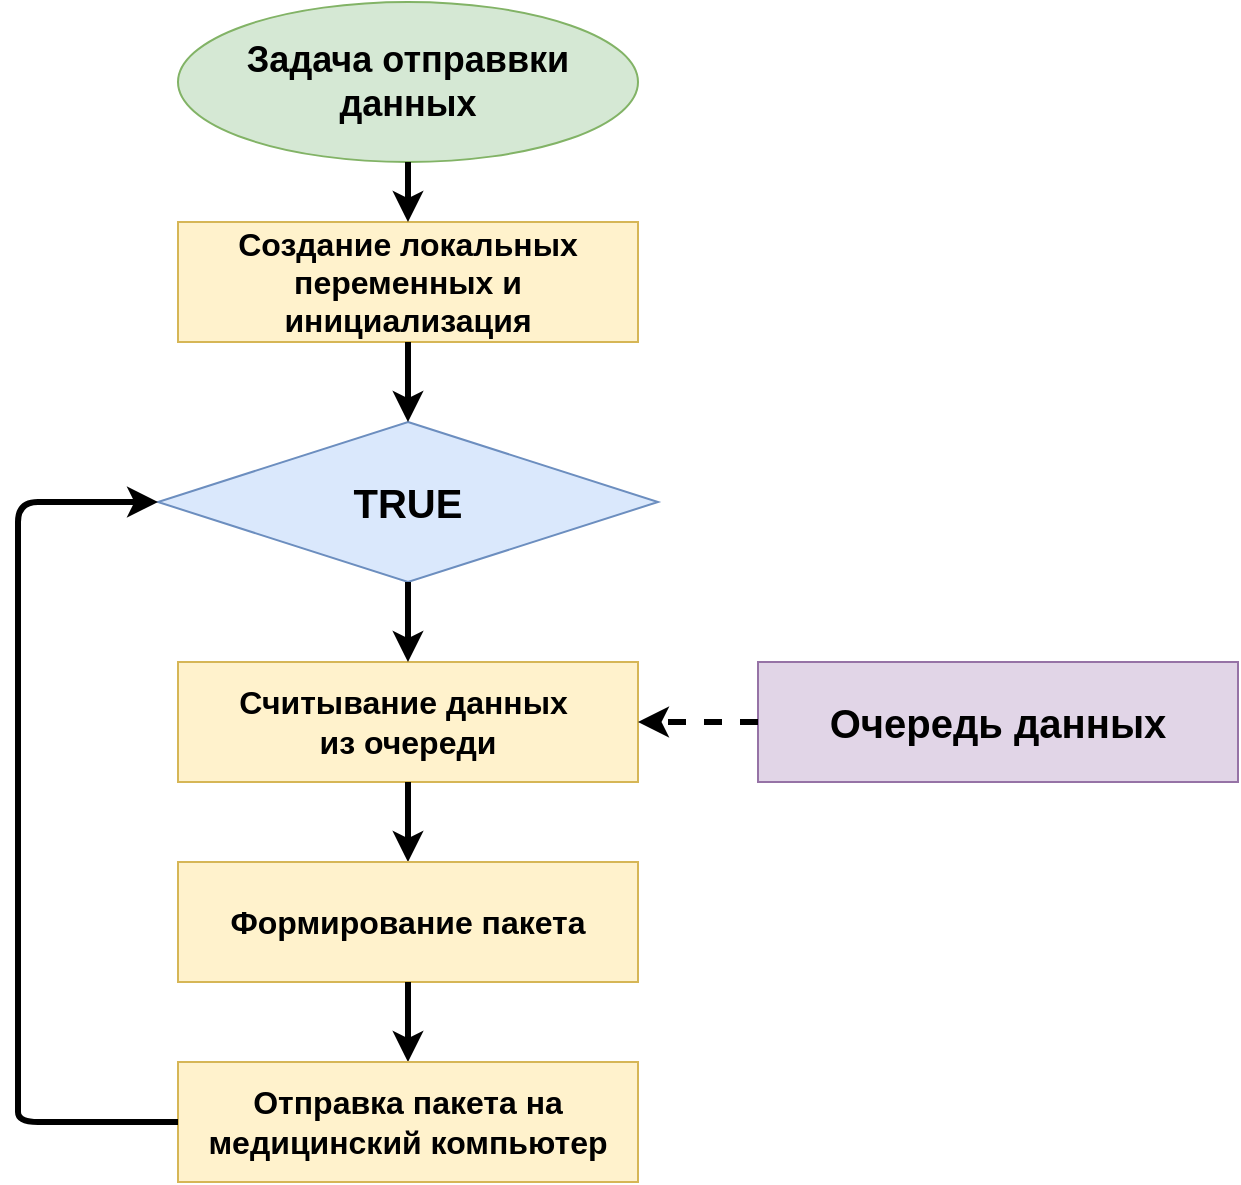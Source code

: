 <mxfile version="13.1.14" type="device"><diagram id="d0ew1kFdEhgVXLFHOzm9" name="Page-1"><mxGraphModel dx="573" dy="876" grid="1" gridSize="10" guides="1" tooltips="1" connect="1" arrows="1" fold="1" page="1" pageScale="1" pageWidth="1100" pageHeight="850" math="0" shadow="0"><root><mxCell id="0"/><mxCell id="1" parent="0"/><mxCell id="CZlw3XROxs8ugrv0O5-6-15" value="&lt;font style=&quot;font-size: 18px&quot;&gt;&lt;b&gt;Задача отправвки данных&lt;br&gt;&lt;/b&gt;&lt;/font&gt;" style="ellipse;whiteSpace=wrap;html=1;fillColor=#d5e8d4;strokeColor=#82b366;" vertex="1" parent="1"><mxGeometry x="1340" y="140" width="230" height="80" as="geometry"/></mxCell><mxCell id="CZlw3XROxs8ugrv0O5-6-26" value="&lt;font style=&quot;font-size: 16px&quot;&gt;&lt;b&gt;Создание локальных переменных и инициализация&lt;/b&gt;&lt;/font&gt;" style="rounded=0;whiteSpace=wrap;html=1;fillColor=#fff2cc;strokeColor=#d6b656;" vertex="1" parent="1"><mxGeometry x="1340" y="250" width="230" height="60" as="geometry"/></mxCell><mxCell id="CZlw3XROxs8ugrv0O5-6-31" value="" style="endArrow=classic;html=1;exitX=0.5;exitY=1;exitDx=0;exitDy=0;entryX=0.5;entryY=0;entryDx=0;entryDy=0;strokeWidth=3;" edge="1" parent="1" source="CZlw3XROxs8ugrv0O5-6-15" target="CZlw3XROxs8ugrv0O5-6-26"><mxGeometry width="50" height="50" relative="1" as="geometry"><mxPoint x="485" y="260" as="sourcePoint"/><mxPoint x="485" y="290" as="targetPoint"/></mxGeometry></mxCell><mxCell id="CZlw3XROxs8ugrv0O5-6-70" value="&lt;font style=&quot;font-size: 16px&quot;&gt;&lt;b&gt;Считывание данных&amp;nbsp;&lt;br&gt;из очереди&lt;br&gt;&lt;/b&gt;&lt;/font&gt;" style="rounded=0;whiteSpace=wrap;html=1;fillColor=#fff2cc;strokeColor=#d6b656;" vertex="1" parent="1"><mxGeometry x="1340" y="470" width="230" height="60" as="geometry"/></mxCell><mxCell id="CZlw3XROxs8ugrv0O5-6-72" value="" style="endArrow=classic;html=1;exitX=0.5;exitY=1;exitDx=0;exitDy=0;entryX=0.5;entryY=0;entryDx=0;entryDy=0;strokeWidth=3;" edge="1" parent="1" target="CZlw3XROxs8ugrv0O5-6-73"><mxGeometry width="50" height="50" relative="1" as="geometry"><mxPoint x="1455" y="530" as="sourcePoint"/><mxPoint x="1455.0" y="560" as="targetPoint"/></mxGeometry></mxCell><mxCell id="CZlw3XROxs8ugrv0O5-6-73" value="&lt;font style=&quot;font-size: 16px&quot;&gt;&lt;b&gt;Формирование пакета&lt;br&gt;&lt;/b&gt;&lt;/font&gt;" style="rounded=0;whiteSpace=wrap;html=1;fillColor=#fff2cc;strokeColor=#d6b656;" vertex="1" parent="1"><mxGeometry x="1340" y="570" width="230" height="60" as="geometry"/></mxCell><mxCell id="CZlw3XROxs8ugrv0O5-6-74" value="" style="endArrow=classic;html=1;entryX=0.5;entryY=0;entryDx=0;entryDy=0;strokeWidth=3;" edge="1" parent="1" target="CZlw3XROxs8ugrv0O5-6-75"><mxGeometry width="50" height="50" relative="1" as="geometry"><mxPoint x="1455" y="630" as="sourcePoint"/><mxPoint x="1455.0" y="650" as="targetPoint"/></mxGeometry></mxCell><mxCell id="CZlw3XROxs8ugrv0O5-6-75" value="&lt;font style=&quot;font-size: 16px&quot;&gt;&lt;b&gt;Отправка пакета на&lt;br&gt;медицинский компьютер&lt;br&gt;&lt;/b&gt;&lt;/font&gt;" style="rounded=0;whiteSpace=wrap;html=1;fillColor=#fff2cc;strokeColor=#d6b656;" vertex="1" parent="1"><mxGeometry x="1340" y="670" width="230" height="60" as="geometry"/></mxCell><mxCell id="CZlw3XROxs8ugrv0O5-6-78" value="&lt;font style=&quot;font-size: 20px&quot;&gt;&lt;b&gt;TRUE&lt;/b&gt;&lt;/font&gt;" style="rhombus;whiteSpace=wrap;html=1;fillColor=#dae8fc;strokeColor=#6c8ebf;" vertex="1" parent="1"><mxGeometry x="1330" y="350" width="250" height="80" as="geometry"/></mxCell><mxCell id="CZlw3XROxs8ugrv0O5-6-79" value="" style="endArrow=classic;html=1;exitX=0.5;exitY=1;exitDx=0;exitDy=0;entryX=0.5;entryY=0;entryDx=0;entryDy=0;strokeWidth=3;" edge="1" parent="1" source="CZlw3XROxs8ugrv0O5-6-78" target="CZlw3XROxs8ugrv0O5-6-70"><mxGeometry width="50" height="50" relative="1" as="geometry"><mxPoint x="1475" y="220" as="sourcePoint"/><mxPoint x="1455" y="460" as="targetPoint"/></mxGeometry></mxCell><mxCell id="CZlw3XROxs8ugrv0O5-6-80" value="" style="endArrow=classic;html=1;exitX=0;exitY=0.5;exitDx=0;exitDy=0;strokeWidth=3;entryX=0;entryY=0.5;entryDx=0;entryDy=0;" edge="1" parent="1" target="CZlw3XROxs8ugrv0O5-6-78" source="CZlw3XROxs8ugrv0O5-6-75"><mxGeometry width="50" height="50" relative="1" as="geometry"><mxPoint x="1340" y="690.0" as="sourcePoint"/><mxPoint x="1475" y="680" as="targetPoint"/><Array as="points"><mxPoint x="1260" y="700"/><mxPoint x="1260" y="690"/><mxPoint x="1260" y="390"/></Array></mxGeometry></mxCell><mxCell id="CZlw3XROxs8ugrv0O5-6-84" value="" style="endArrow=classic;html=1;exitX=0.5;exitY=1;exitDx=0;exitDy=0;strokeWidth=3;" edge="1" parent="1" source="CZlw3XROxs8ugrv0O5-6-26"><mxGeometry width="50" height="50" relative="1" as="geometry"><mxPoint x="1465" y="440" as="sourcePoint"/><mxPoint x="1455" y="350" as="targetPoint"/></mxGeometry></mxCell><mxCell id="CZlw3XROxs8ugrv0O5-6-86" value="&lt;font style=&quot;font-size: 20px&quot;&gt;&lt;b&gt;Очередь данных&lt;/b&gt;&lt;/font&gt;" style="rounded=0;whiteSpace=wrap;html=1;fillColor=#e1d5e7;strokeColor=#9673a6;" vertex="1" parent="1"><mxGeometry x="1630" y="470" width="240" height="60" as="geometry"/></mxCell><mxCell id="CZlw3XROxs8ugrv0O5-6-87" value="" style="endArrow=classic;html=1;exitX=0;exitY=0.5;exitDx=0;exitDy=0;entryX=1;entryY=0.5;entryDx=0;entryDy=0;strokeWidth=3;dashed=1;" edge="1" parent="1" source="CZlw3XROxs8ugrv0O5-6-86" target="CZlw3XROxs8ugrv0O5-6-70"><mxGeometry width="50" height="50" relative="1" as="geometry"><mxPoint x="1465" y="440" as="sourcePoint"/><mxPoint x="1465" y="480" as="targetPoint"/></mxGeometry></mxCell></root></mxGraphModel></diagram></mxfile>